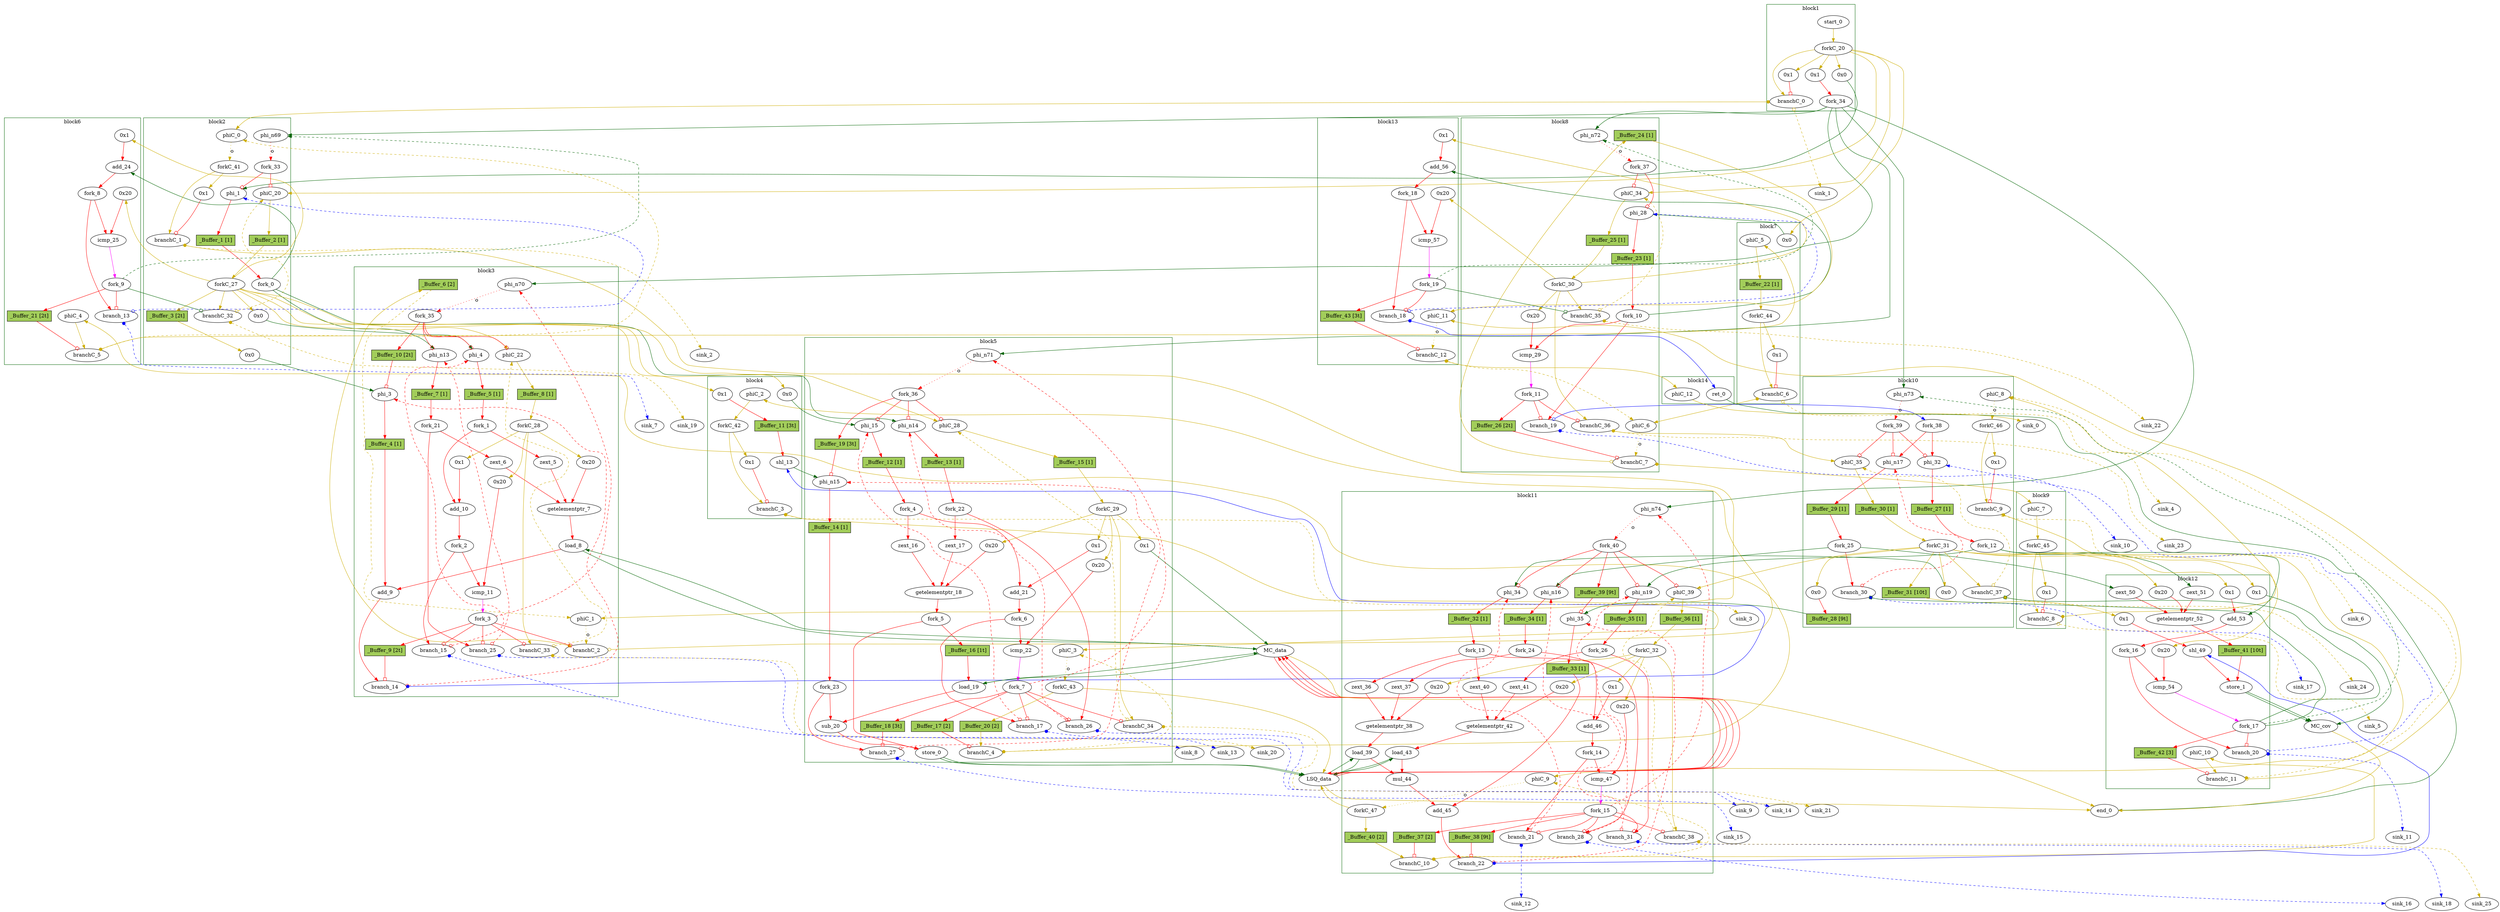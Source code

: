 // Number of blocks: 273
// Number of channels: 454
Digraph G {

  // Blocks
subgraph cluster_1 {
color = "darkgreen"
label = "block1"
  cst_0 [type=Constant, in="in1:32", out="out1:32", bbID = 1, value="0x0", label="0x0",  shape=oval];
  start_0 [type=Entry, in="in1:0", out="out1:0", bbID = 1,  shape=oval];
  branchC_0 [type=Branch, in="in1:0 in2?:1", out="out1+:0 out2-:0", bbID = 1,  shape=oval];
  cst_27 [type=Constant, in="in1:32", out="out1:32", bbID = 1, value="0x1", label="0x1",  shape=oval];
  cst_35 [type=Constant, in="in1:32", out="out1:32", bbID = 1, value="0x1", label="0x1",  shape=oval];
  forkC_20 [type=Fork, in="in1:0", out="out1:0 out2:0 out3:0 out4:0 out5:0 out6:0 out7:0", bbID = 1,  shape=oval];
  fork_34 [type=Fork, in="in1:32", out="out1:32 out2:32 out3:32 out4:32 out5:32 out6:32", bbID = 1,  shape=oval];
}
subgraph cluster_2 {
color = "darkgreen"
label = "block2"
  phi_1 [type=Mux, in="in1?:1 in2:32 in3:32", out="out1:32", delay=0.366, bbID = 2,  shape=oval];
  cst_1 [type=Constant, in="in1:32", out="out1:32", bbID = 2, value="0x0", label="0x0",  shape=oval];
  cst_2 [type=Constant, in="in1:32", out="out1:32", bbID = 2, value="0x0", label="0x0",  shape=oval];
  phiC_0 [type=Merge, in="in1:0 in2:0", out="out1:0", delay=0.166, bbID = 2,  shape=oval];
  branchC_1 [type=Branch, in="in1:0 in2?:1", out="out1+:0 out2-:0", bbID = 2,  shape=oval];
  cst_28 [type=Constant, in="in1:32", out="out1:32", bbID = 2, value="0x1", label="0x1",  shape=oval];
  phiC_20 [type=Mux, in="in1?:1 in2:0 in3:0", out="out1:0", delay=0.166, bbID = 2,  shape=oval];
  phi_n69 [type=Merge, in="in1:32 in2:32*i", out="out1:32", delay=0.366, bbID = 2,  shape=oval];
  branchC_32 [type=Branch, in="in1:0 in2?:1*i", out="out1+:0 out2-:0", bbID = 2,  shape=oval];
  fork_0 [type=Fork, in="in1:32", out="out1:32 out2:32 out3:32", bbID = 2,  shape=oval];
  forkC_27 [type=Fork, in="in1:0", out="out1:0 out2:0 out3:0 out4:0 out5:0 out6:0 out7:0 out8:0 out9:0", bbID = 2,  shape=oval];
  fork_33 [type=Fork, in="in1:32", out="out1:32 out2:32", bbID = 2,  shape=oval];
  forkC_41 [type=Fork, in="in1:0", out="out1:0 out2:0", bbID = 2,  shape=oval];
  _Buffer_1 [type=Buffer, in="in1:32", out="out1:32", bbID = 2, slots=1, transparent=false, label="_Buffer_1 [1]",  shape=box, style=filled, fillcolor=darkolivegreen3, height = 0.4];
  _Buffer_2 [type=Buffer, in="in1:0", out="out1:0", bbID = 2, slots=1, transparent=false, label="_Buffer_2 [1]",  shape=box, style=filled, fillcolor=darkolivegreen3, height = 0.4];
  _Buffer_3 [type=Buffer, in="in1:0", out="out1:0", bbID = 2, slots=2, transparent=true, label="_Buffer_3 [2t]",  shape=box, style=filled, fillcolor=darkolivegreen3, height = 0.4];
}
subgraph cluster_3 {
color = "darkgreen"
label = "block3"
  phi_3 [type=Mux, in="in1?:1 in2:32 in3:32", out="out1:32", delay=0.366, bbID = 3,  shape=oval];
  phi_4 [type=Mux, in="in1?:1 in2:32 in3:32", out="out1:32", delay=0.366, bbID = 3,  shape=oval];
  zext_5 [type=Operator, in="in1:32", out="out1:32", op = "zext_op", bbID = 3,  shape=oval];
  zext_6 [type=Operator, in="in1:32", out="out1:32", op = "zext_op", bbID = 3,  shape=oval];
  getelementptr_7 [type=Operator, in="in1:32 in2:32 in3:32", out="out1:32", op = "getelementptr_op", delay=2.966, constants=1, bbID = 3,  shape=oval];
  load_8 [type=Operator, in="in1:32 in2:32", out="out1:32 out2:32", op = "mc_load_op", latency=2, bbID = 3, portID = 0, offset = 0,  shape=oval];
  add_9 [type=Operator, in="in1:32 in2:32", out="out1:32", op = "add_op", delay=1.693, bbID = 3,  shape=oval];
  cst_3 [type=Constant, in="in1:32", out="out1:32", bbID = 3, value="0x1", label="0x1",  shape=oval];
  add_10 [type=Operator, in="in1:32 in2:32", out="out1:32", op = "add_op", delay=1.693, bbID = 3,  shape=oval];
  cst_4 [type=Constant, in="in1:32", out="out1:32", bbID = 3, value="0x20", label="0x20",  shape=oval];
  icmp_11 [type=Operator, in="in1:32 in2:32", out="out1:1", op = "icmp_ult_op", delay=1.53, bbID = 3,  shape=oval];
  cst_22 [type=Constant, in="in1:32", out="out1:32", bbID = 3, value="0x20", label="0x20",  shape=oval];
  phiC_1 [type=Merge, in="in1:0 in2:0", out="out1:0", delay=0.166, bbID = 3,  shape=oval];
  branchC_2 [type=Branch, in="in1:0 in2?:1", out="out1+:0 out2-:0", bbID = 3,  shape=oval];
  phi_n13 [type=Mux, in="in1?:1 in2:32 in3:32", out="out1:32", delay=0.366, bbID = 3,  shape=oval];
  phiC_22 [type=Mux, in="in1?:1 in2:0 in3:0", out="out1:0", delay=0.166, bbID = 3,  shape=oval];
  branch_14 [type=Branch, in="in1:32 in2?:1*i", out="out1+:32 out2-:32", bbID = 3,  shape=oval];
  phi_n70 [type=Merge, in="in1:32 in2:32*i", out="out1:32", delay=0.366, bbID = 3,  shape=oval];
  branch_15 [type=Branch, in="in1:32 in2?:1*i", out="out1+:32 out2-:32", bbID = 3,  shape=oval];
  branch_25 [type=Branch, in="in1:32 in2?:1*i", out="out1+:32 out2-:32", bbID = 3,  shape=oval];
  branchC_33 [type=Branch, in="in1:0 in2?:1*i", out="out1+:0 out2-:0", bbID = 3,  shape=oval];
  fork_1 [type=Fork, in="in1:32", out="out1:32 out2:32", bbID = 3,  shape=oval];
  fork_2 [type=Fork, in="in1:32", out="out1:32 out2:32", bbID = 3,  shape=oval];
  fork_3 [type=Fork, in="in1:32", out="out1:32 out2:32 out3:32 out4:32 out5:32 out6:32", bbID = 3,  shape=oval];
  fork_21 [type=Fork, in="in1:32", out="out1:32 out2:32", bbID = 3,  shape=oval];
  forkC_28 [type=Fork, in="in1:0", out="out1:0 out2:0 out3:0 out4:0", bbID = 3,  shape=oval];
  fork_35 [type=Fork, in="in1:32", out="out1:32 out2:32 out3:32 out4:32", bbID = 3,  shape=oval];
  _Buffer_4 [type=Buffer, in="in1:32", out="out1:32", bbID = 3, slots=1, transparent=false, label="_Buffer_4 [1]",  shape=box, style=filled, fillcolor=darkolivegreen3, height = 0.4];
  _Buffer_5 [type=Buffer, in="in1:32", out="out1:32", bbID = 3, slots=1, transparent=false, label="_Buffer_5 [1]",  shape=box, style=filled, fillcolor=darkolivegreen3, height = 0.4];
  _Buffer_6 [type=Buffer, in="in1:0", out="out1:0", bbID = 3, slots=2, transparent=false, label="_Buffer_6 [2]",  shape=box, style=filled, fillcolor=darkolivegreen3, height = 0.4];
  _Buffer_7 [type=Buffer, in="in1:32", out="out1:32", bbID = 3, slots=1, transparent=false, label="_Buffer_7 [1]",  shape=box, style=filled, fillcolor=darkolivegreen3, height = 0.4];
  _Buffer_8 [type=Buffer, in="in1:0", out="out1:0", bbID = 3, slots=1, transparent=false, label="_Buffer_8 [1]",  shape=box, style=filled, fillcolor=darkolivegreen3, height = 0.4];
  _Buffer_9 [type=Buffer, in="in1:32", out="out1:32", bbID = 3, slots=2, transparent=true, label="_Buffer_9 [2t]",  shape=box, style=filled, fillcolor=darkolivegreen3, height = 0.4];
  _Buffer_10 [type=Buffer, in="in1:32", out="out1:32", bbID = 3, slots=2, transparent=true, label="_Buffer_10 [2t]",  shape=box, style=filled, fillcolor=darkolivegreen3, height = 0.4];
}
subgraph cluster_4 {
color = "darkgreen"
label = "block4"
  cst_5 [type=Constant, in="in1:32", out="out1:32", bbID = 4, value="0x1", label="0x1",  shape=oval];
  shl_13 [type=Operator, in="in1:32 in2:32", out="out1:32", op = "shl_op", bbID = 4,  shape=oval];
  cst_6 [type=Constant, in="in1:32", out="out1:32", bbID = 4, value="0x0", label="0x0",  shape=oval];
  phiC_2 [type=Merge, in="in1:0", out="out1:0", delay=0.166, bbID = 4,  shape=oval];
  branchC_3 [type=Branch, in="in1:0 in2?:1", out="out1+:0 out2-:0", bbID = 4,  shape=oval];
  cst_29 [type=Constant, in="in1:32", out="out1:32", bbID = 4, value="0x1", label="0x1",  shape=oval];
  forkC_42 [type=Fork, in="in1:0", out="out1:0 out2:0", bbID = 4,  shape=oval];
  _Buffer_11 [type=Buffer, in="in1:32", out="out1:32", bbID = 4, slots=3, transparent=true, label="_Buffer_11 [3t]",  shape=box, style=filled, fillcolor=darkolivegreen3, height = 0.4];
}
subgraph cluster_5 {
color = "darkgreen"
label = "block5"
  phi_15 [type=Mux, in="in1?:1 in2:32 in3:32", out="out1:32", delay=0.366, bbID = 5,  shape=oval];
  zext_16 [type=Operator, in="in1:32", out="out1:32", op = "zext_op", bbID = 5,  shape=oval];
  zext_17 [type=Operator, in="in1:32", out="out1:32", op = "zext_op", bbID = 5,  shape=oval];
  getelementptr_18 [type=Operator, in="in1:32 in2:32 in3:32", out="out1:32", op = "getelementptr_op", delay=2.966, constants=1, bbID = 5,  shape=oval];
  load_19 [type=Operator, in="in1:32 in2:32", out="out1:32 out2:32", op = "mc_load_op", latency=2, bbID = 5, portID = 1, offset = 0,  shape=oval];
  sub_20 [type=Operator, in="in1:32 in2:32", out="out1:32", op = "sub_op", delay=1.693, bbID = 5,  shape=oval];
  store_0 [type=Operator, in="in1:32 in2:32", out="out1:32 out2:32", op = "lsq_store_op", bbID = 5, portID = 0, offset = 0,  shape=oval];
  cst_7 [type=Constant, in="in1:32", out="out1:32", bbID = 5, value="0x1", label="0x1",  shape=oval];
  add_21 [type=Operator, in="in1:32 in2:32", out="out1:32", op = "add_op", delay=1.693, bbID = 5,  shape=oval];
  cst_8 [type=Constant, in="in1:32", out="out1:32", bbID = 5, value="0x20", label="0x20",  shape=oval];
  icmp_22 [type=Operator, in="in1:32 in2:32", out="out1:1", op = "icmp_ult_op", delay=1.53, bbID = 5,  shape=oval];
  cst_23 [type=Constant, in="in1:32", out="out1:32", bbID = 5, value="0x20", label="0x20",  shape=oval];
  phiC_3 [type=Merge, in="in1:0 in2:0", out="out1:0", delay=0.166, bbID = 5,  shape=oval];
  branchC_4 [type=Branch, in="in1:0 in2?:1", out="out1+:0 out2-:0", bbID = 5,  shape=oval];
  cst_34 [type=Constant, in="in1:32", out="out1:32", bbID = 5, value="0x1", label="0x1",  shape=oval];
  phi_n14 [type=Mux, in="in1?:1 in2:32 in3:32", out="out1:32", delay=0.366, bbID = 5,  shape=oval];
  phi_n15 [type=Mux, in="in1?:1 in2:32 in3:32", out="out1:32", delay=0.366, bbID = 5,  shape=oval];
  phiC_28 [type=Mux, in="in1?:1 in2:0 in3:0", out="out1:0", delay=0.166, bbID = 5,  shape=oval];
  branch_17 [type=Branch, in="in1:32 in2?:1*i", out="out1+:32 out2-:32", bbID = 5,  shape=oval];
  phi_n71 [type=Merge, in="in1:32 in2:32*i", out="out1:32", delay=0.366, bbID = 5,  shape=oval];
  branch_26 [type=Branch, in="in1:32 in2?:1*i", out="out1+:32 out2-:32", bbID = 5,  shape=oval];
  branch_27 [type=Branch, in="in1:32 in2?:1*i", out="out1+:32 out2-:32", bbID = 5,  shape=oval];
  branchC_34 [type=Branch, in="in1:0 in2?:1*i", out="out1+:0 out2-:0", bbID = 5,  shape=oval];
  fork_4 [type=Fork, in="in1:32", out="out1:32 out2:32", bbID = 5,  shape=oval];
  fork_5 [type=Fork, in="in1:32", out="out1:32 out2:32", bbID = 5,  shape=oval];
  fork_6 [type=Fork, in="in1:32", out="out1:32 out2:32", bbID = 5,  shape=oval];
  fork_7 [type=Fork, in="in1:32", out="out1:32 out2:32 out3:32 out4:32 out5:32 out6:32", bbID = 5,  shape=oval];
  fork_22 [type=Fork, in="in1:32", out="out1:32 out2:32", bbID = 5,  shape=oval];
  fork_23 [type=Fork, in="in1:32", out="out1:32 out2:32", bbID = 5,  shape=oval];
  forkC_29 [type=Fork, in="in1:0", out="out1:0 out2:0 out3:0 out4:0 out5:0", bbID = 5,  shape=oval];
  fork_36 [type=Fork, in="in1:32", out="out1:32 out2:32 out3:32 out4:32", bbID = 5,  shape=oval];
  forkC_43 [type=Fork, in="in1:0", out="out1:0 out2:0", bbID = 5,  shape=oval];
  _Buffer_12 [type=Buffer, in="in1:32", out="out1:32", bbID = 5, slots=1, transparent=false, label="_Buffer_12 [1]",  shape=box, style=filled, fillcolor=darkolivegreen3, height = 0.4];
  _Buffer_13 [type=Buffer, in="in1:32", out="out1:32", bbID = 5, slots=1, transparent=false, label="_Buffer_13 [1]",  shape=box, style=filled, fillcolor=darkolivegreen3, height = 0.4];
  _Buffer_14 [type=Buffer, in="in1:32", out="out1:32", bbID = 5, slots=1, transparent=false, label="_Buffer_14 [1]",  shape=box, style=filled, fillcolor=darkolivegreen3, height = 0.4];
  _Buffer_15 [type=Buffer, in="in1:0", out="out1:0", bbID = 5, slots=1, transparent=false, label="_Buffer_15 [1]",  shape=box, style=filled, fillcolor=darkolivegreen3, height = 0.4];
  _Buffer_16 [type=Buffer, in="in1:32", out="out1:32", bbID = 5, slots=1, transparent=true, label="_Buffer_16 [1t]",  shape=box, style=filled, fillcolor=darkolivegreen3, height = 0.4];
  _Buffer_17 [type=Buffer, in="in1:32", out="out1:32", bbID = 5, slots=2, transparent=false, label="_Buffer_17 [2]",  shape=box, style=filled, fillcolor=darkolivegreen3, height = 0.4];
  _Buffer_18 [type=Buffer, in="in1:32", out="out1:32", bbID = 5, slots=3, transparent=true, label="_Buffer_18 [3t]",  shape=box, style=filled, fillcolor=darkolivegreen3, height = 0.4];
  _Buffer_19 [type=Buffer, in="in1:32", out="out1:32", bbID = 5, slots=3, transparent=true, label="_Buffer_19 [3t]",  shape=box, style=filled, fillcolor=darkolivegreen3, height = 0.4];
  _Buffer_20 [type=Buffer, in="in1:0", out="out1:0", bbID = 5, slots=2, transparent=false, label="_Buffer_20 [2]",  shape=box, style=filled, fillcolor=darkolivegreen3, height = 0.4];
}
subgraph cluster_6 {
color = "darkgreen"
label = "block6"
  cst_9 [type=Constant, in="in1:32", out="out1:32", bbID = 6, value="0x1", label="0x1",  shape=oval];
  add_24 [type=Operator, in="in1:32 in2:32", out="out1:32", op = "add_op", delay=1.693, bbID = 6,  shape=oval];
  cst_10 [type=Constant, in="in1:32", out="out1:32", bbID = 6, value="0x20", label="0x20",  shape=oval];
  icmp_25 [type=Operator, in="in1:32 in2:32", out="out1:1", op = "icmp_ult_op", delay=1.53, bbID = 6,  shape=oval];
  phiC_4 [type=Merge, in="in1:0", out="out1:0", delay=0.166, bbID = 6,  shape=oval];
  branchC_5 [type=Branch, in="in1:0 in2?:1", out="out1+:0 out2-:0", bbID = 6,  shape=oval];
  branch_13 [type=Branch, in="in1:32 in2?:1*i", out="out1+:32 out2-:32", bbID = 6,  shape=oval];
  fork_8 [type=Fork, in="in1:32", out="out1:32 out2:32", bbID = 6,  shape=oval];
  fork_9 [type=Fork, in="in1:32", out="out1:32 out2:32 out3:32 out4:32", bbID = 6,  shape=oval];
  _Buffer_21 [type=Buffer, in="in1:32", out="out1:32", bbID = 6, slots=2, transparent=true, label="_Buffer_21 [2t]",  shape=box, style=filled, fillcolor=darkolivegreen3, height = 0.4];
}
subgraph cluster_7 {
color = "darkgreen"
label = "block7"
  cst_11 [type=Constant, in="in1:32", out="out1:32", bbID = 7, value="0x0", label="0x0",  shape=oval];
  phiC_5 [type=Merge, in="in1:0", out="out1:0", delay=0.166, bbID = 7,  shape=oval];
  branchC_6 [type=Branch, in="in1:0 in2?:1", out="out1+:0 out2-:0", bbID = 7,  shape=oval];
  cst_30 [type=Constant, in="in1:32", out="out1:32", bbID = 7, value="0x1", label="0x1",  shape=oval];
  forkC_44 [type=Fork, in="in1:0", out="out1:0 out2:0", bbID = 7,  shape=oval];
  _Buffer_22 [type=Buffer, in="in1:0", out="out1:0", bbID = 7, slots=1, transparent=false, label="_Buffer_22 [1]",  shape=box, style=filled, fillcolor=darkolivegreen3, height = 0.4];
}
subgraph cluster_8 {
color = "darkgreen"
label = "block8"
  phi_28 [type=Mux, in="in1?:1 in2:32 in3:32", out="out1:32", delay=0.366, bbID = 8,  shape=oval];
  cst_12 [type=Constant, in="in1:32", out="out1:32", bbID = 8, value="0x20", label="0x20",  shape=oval];
  icmp_29 [type=Operator, in="in1:32 in2:32", out="out1:1", op = "icmp_ult_op", delay=1.53, bbID = 8,  shape=oval];
  phiC_6 [type=Merge, in="in1:0 in2:0", out="out1:0", delay=0.166, bbID = 8,  shape=oval];
  branchC_7 [type=Branch, in="in1:0 in2?:1", out="out1+:0 out2-:0", bbID = 8,  shape=oval];
  phiC_34 [type=Mux, in="in1?:1 in2:0 in3:0", out="out1:0", delay=0.166, bbID = 8,  shape=oval];
  phi_n72 [type=Merge, in="in1:32 in2:32*i", out="out1:32", delay=0.366, bbID = 8,  shape=oval];
  branch_19 [type=Branch, in="in1:32 in2?:1*i", out="out1+:32 out2-:32", bbID = 8,  shape=oval];
  branchC_35 [type=Branch, in="in1:0 in2?:1*i", out="out1+:0 out2-:0", bbID = 8,  shape=oval];
  branchC_36 [type=Branch, in="in1:0 in2?:1*i", out="out1+:0 out2-:0", bbID = 8,  shape=oval];
  fork_10 [type=Fork, in="in1:32", out="out1:32 out2:32 out3:32", bbID = 8,  shape=oval];
  fork_11 [type=Fork, in="in1:32", out="out1:32 out2:32 out3:32", bbID = 8,  shape=oval];
  forkC_30 [type=Fork, in="in1:0", out="out1:0 out2:0 out3:0 out4:0 out5:0", bbID = 8,  shape=oval];
  fork_37 [type=Fork, in="in1:32", out="out1:32 out2:32", bbID = 8,  shape=oval];
  _Buffer_23 [type=Buffer, in="in1:32", out="out1:32", bbID = 8, slots=1, transparent=false, label="_Buffer_23 [1]",  shape=box, style=filled, fillcolor=darkolivegreen3, height = 0.4];
  _Buffer_24 [type=Buffer, in="in1:0", out="out1:0", bbID = 8, slots=1, transparent=false, label="_Buffer_24 [1]",  shape=box, style=filled, fillcolor=darkolivegreen3, height = 0.4];
  _Buffer_25 [type=Buffer, in="in1:0", out="out1:0", bbID = 8, slots=1, transparent=false, label="_Buffer_25 [1]",  shape=box, style=filled, fillcolor=darkolivegreen3, height = 0.4];
  _Buffer_26 [type=Buffer, in="in1:32", out="out1:32", bbID = 8, slots=2, transparent=true, label="_Buffer_26 [2t]",  shape=box, style=filled, fillcolor=darkolivegreen3, height = 0.4];
}
subgraph cluster_9 {
color = "darkgreen"
label = "block9"
  phiC_7 [type=Merge, in="in1:0", out="out1:0", delay=0.166, bbID = 9,  shape=oval];
  branchC_8 [type=Branch, in="in1:0 in2?:1", out="out1+:0 out2-:0", bbID = 9,  shape=oval];
  cst_31 [type=Constant, in="in1:32", out="out1:32", bbID = 9, value="0x1", label="0x1",  shape=oval];
  forkC_45 [type=Fork, in="in1:0", out="out1:0 out2:0", bbID = 9,  shape=oval];
}
subgraph cluster_10 {
color = "darkgreen"
label = "block10"
  phi_32 [type=Mux, in="in1?:1 in2:32 in3:32", out="out1:32", delay=0.366, bbID = 10,  shape=oval];
  cst_13 [type=Constant, in="in1:32", out="out1:32", bbID = 10, value="0x0", label="0x0",  shape=oval];
  cst_14 [type=Constant, in="in1:32", out="out1:32", bbID = 10, value="0x0", label="0x0",  shape=oval];
  phiC_8 [type=Merge, in="in1:0 in2:0", out="out1:0", delay=0.166, bbID = 10,  shape=oval];
  branchC_9 [type=Branch, in="in1:0 in2?:1", out="out1+:0 out2-:0", bbID = 10,  shape=oval];
  cst_32 [type=Constant, in="in1:32", out="out1:32", bbID = 10, value="0x1", label="0x1",  shape=oval];
  phi_n17 [type=Mux, in="in1?:1 in2:32 in3:32", out="out1:32", delay=0.366, bbID = 10,  shape=oval];
  phiC_35 [type=Mux, in="in1?:1 in2:0 in3:0", out="out1:0", delay=0.166, bbID = 10,  shape=oval];
  phi_n73 [type=Merge, in="in1:32 in2:32*i", out="out1:32", delay=0.366, bbID = 10,  shape=oval];
  branch_30 [type=Branch, in="in1:32 in2?:1*i", out="out1+:32 out2-:32", bbID = 10,  shape=oval];
  branchC_37 [type=Branch, in="in1:0 in2?:1*i", out="out1+:0 out2-:0", bbID = 10,  shape=oval];
  fork_38 [type=Fork, in="in1:32", out="out1:32 out2:32", bbID = 10,  shape=oval];
  fork_12 [type=Fork, in="in1:32", out="out1:32 out2:32 out3:32", bbID = 10,  shape=oval];
  fork_25 [type=Fork, in="in1:32", out="out1:32 out2:32 out3:32", bbID = 10,  shape=oval];
  forkC_31 [type=Fork, in="in1:0", out="out1:0 out2:0 out3:0 out4:0 out5:0 out6:0 out7:0 out8:0 out9:0", bbID = 10,  shape=oval];
  fork_39 [type=Fork, in="in1:32", out="out1:32 out2:32 out3:32", bbID = 10,  shape=oval];
  forkC_46 [type=Fork, in="in1:0", out="out1:0 out2:0", bbID = 10,  shape=oval];
  _Buffer_27 [type=Buffer, in="in1:32", out="out1:32", bbID = 10, slots=1, transparent=false, label="_Buffer_27 [1]",  shape=box, style=filled, fillcolor=darkolivegreen3, height = 0.4];
  _Buffer_28 [type=Buffer, in="in1:32", out="out1:32", bbID = 10, slots=9, transparent=true, label="_Buffer_28 [9t]",  shape=box, style=filled, fillcolor=darkolivegreen3, height = 0.4];
  _Buffer_29 [type=Buffer, in="in1:32", out="out1:32", bbID = 10, slots=1, transparent=false, label="_Buffer_29 [1]",  shape=box, style=filled, fillcolor=darkolivegreen3, height = 0.4];
  _Buffer_30 [type=Buffer, in="in1:0", out="out1:0", bbID = 10, slots=1, transparent=false, label="_Buffer_30 [1]",  shape=box, style=filled, fillcolor=darkolivegreen3, height = 0.4];
  _Buffer_31 [type=Buffer, in="in1:0", out="out1:0", bbID = 10, slots=10, transparent=true, label="_Buffer_31 [10t]",  shape=box, style=filled, fillcolor=darkolivegreen3, height = 0.4];
}
subgraph cluster_11 {
color = "darkgreen"
label = "block11"
  phi_34 [type=Mux, in="in1?:1 in2:32 in3:32", out="out1:32", delay=0.366, bbID = 11,  shape=oval];
  phi_35 [type=Mux, in="in1?:1 in2:32 in3:32", out="out1:32", delay=0.366, bbID = 11, retimingDiff=9,  shape=oval];
  zext_36 [type=Operator, in="in1:32", out="out1:32", op = "zext_op", bbID = 11, retimingDiff=1,  shape=oval];
  zext_37 [type=Operator, in="in1:32", out="out1:32", op = "zext_op", bbID = 11, retimingDiff=1,  shape=oval];
  getelementptr_38 [type=Operator, in="in1:32 in2:32 in3:32", out="out1:32", op = "getelementptr_op", delay=2.966, constants=1, bbID = 11, retimingDiff=1,  shape=oval];
  load_39 [type=Operator, in="in1:32 in2:32", out="out1:32 out2:32", op = "lsq_load_op", latency=5, bbID = 11, portID = 0, offset = 0, retimingDiff=5,  shape=oval];
  zext_40 [type=Operator, in="in1:32", out="out1:32", op = "zext_op", bbID = 11, retimingDiff=1,  shape=oval];
  zext_41 [type=Operator, in="in1:32", out="out1:32", op = "zext_op", bbID = 11, retimingDiff=1,  shape=oval];
  getelementptr_42 [type=Operator, in="in1:32 in2:32 in3:32", out="out1:32", op = "getelementptr_op", delay=2.966, constants=1, bbID = 11, retimingDiff=1,  shape=oval];
  load_43 [type=Operator, in="in1:32 in2:32", out="out1:32 out2:32", op = "lsq_load_op", latency=5, bbID = 11, portID = 1, offset = 0, retimingDiff=5,  shape=oval];
  mul_44 [type=Operator, in="in1:32 in2:32", out="out1:32", op = "mul_op", latency=4, bbID = 11, retimingDiff=4,  shape=oval];
  add_45 [type=Operator, in="in1:32 in2:32", out="out1:32", op = "add_op", delay=1.693, bbID = 11, retimingDiff=10,  shape=oval];
  cst_15 [type=Constant, in="in1:32", out="out1:32", bbID = 11, value="0x1", label="0x1", retimingDiff=1,  shape=oval];
  add_46 [type=Operator, in="in1:32 in2:32", out="out1:32", op = "add_op", delay=1.693, bbID = 11, retimingDiff=1,  shape=oval];
  cst_16 [type=Constant, in="in1:32", out="out1:32", bbID = 11, value="0x20", label="0x20", retimingDiff=1,  shape=oval];
  icmp_47 [type=Operator, in="in1:32 in2:32", out="out1:1", op = "icmp_ult_op", delay=1.53, bbID = 11, retimingDiff=1,  shape=oval];
  cst_24 [type=Constant, in="in1:32", out="out1:32", bbID = 11, value="0x20", label="0x20", retimingDiff=1,  shape=oval];
  cst_25 [type=Constant, in="in1:32", out="out1:32", bbID = 11, value="0x20", label="0x20", retimingDiff=1,  shape=oval];
  phiC_9 [type=Merge, in="in1:0 in2:0", out="out1:0", delay=0.166, bbID = 11, retimingDiff=1,  shape=oval];
  branchC_10 [type=Branch, in="in1:0 in2?:1", out="out1+:0 out2-:0", bbID = 11, retimingDiff=2,  shape=oval];
  phi_n16 [type=Mux, in="in1?:1 in2:32 in3:32", out="out1:32", delay=0.366, bbID = 11,  shape=oval];
  phi_n19 [type=Mux, in="in1?:1 in2:32 in3:32", out="out1:32", delay=0.366, bbID = 11,  shape=oval];
  phiC_39 [type=Mux, in="in1?:1 in2:0 in3:0", out="out1:0", delay=0.166, bbID = 11,  shape=oval];
  branch_21 [type=Branch, in="in1:32 in2?:1*i", out="out1+:32 out2-:32", bbID = 11, retimingDiff=1,  shape=oval];
  phi_n74 [type=Merge, in="in1:32 in2:32*i", out="out1:32", delay=0.366, bbID = 11,  shape=oval];
  branch_22 [type=Branch, in="in1:32 in2?:1*i", out="out1+:32 out2-:32", bbID = 11, retimingDiff=10,  shape=oval];
  branch_28 [type=Branch, in="in1:32 in2?:1*i", out="out1+:32 out2-:32", bbID = 11, retimingDiff=1,  shape=oval];
  branch_31 [type=Branch, in="in1:32 in2?:1*i", out="out1+:32 out2-:32", bbID = 11, retimingDiff=1,  shape=oval];
  branchC_38 [type=Branch, in="in1:0 in2?:1*i", out="out1+:0 out2-:0", bbID = 11, retimingDiff=1,  shape=oval];
  fork_13 [type=Fork, in="in1:32", out="out1:32 out2:32 out3:32", bbID = 11, retimingDiff=1,  shape=oval];
  fork_14 [type=Fork, in="in1:32", out="out1:32 out2:32", bbID = 11, retimingDiff=1,  shape=oval];
  fork_15 [type=Fork, in="in1:32", out="out1:32 out2:32 out3:32 out4:32 out5:32 out6:32 out7:32", bbID = 11, retimingDiff=1,  shape=oval];
  fork_24 [type=Fork, in="in1:32", out="out1:32 out2:32", bbID = 11, retimingDiff=1,  shape=oval];
  fork_26 [type=Fork, in="in1:32", out="out1:32 out2:32", bbID = 11, retimingDiff=1,  shape=oval];
  forkC_32 [type=Fork, in="in1:0", out="out1:0 out2:0 out3:0 out4:0 out5:0", bbID = 11, retimingDiff=1,  shape=oval];
  fork_40 [type=Fork, in="in1:32", out="out1:32 out2:32 out3:32 out4:32 out5:32", bbID = 11,  shape=oval];
  forkC_47 [type=Fork, in="in1:0", out="out1:0 out2:0", bbID = 11, retimingDiff=1,  shape=oval];
  _Buffer_32 [type=Buffer, in="in1:32", out="out1:32", bbID = 11, slots=1, transparent=false, label="_Buffer_32 [1]",  shape=box, style=filled, fillcolor=darkolivegreen3, height = 0.4];
  _Buffer_33 [type=Buffer, in="in1:32", out="out1:32", bbID = 11, slots=1, transparent=false, label="_Buffer_33 [1]",  shape=box, style=filled, fillcolor=darkolivegreen3, height = 0.4];
  _Buffer_34 [type=Buffer, in="in1:32", out="out1:32", bbID = 11, slots=1, transparent=false, label="_Buffer_34 [1]",  shape=box, style=filled, fillcolor=darkolivegreen3, height = 0.4];
  _Buffer_35 [type=Buffer, in="in1:32", out="out1:32", bbID = 11, slots=1, transparent=false, label="_Buffer_35 [1]",  shape=box, style=filled, fillcolor=darkolivegreen3, height = 0.4];
  _Buffer_36 [type=Buffer, in="in1:0", out="out1:0", bbID = 11, slots=1, transparent=false, label="_Buffer_36 [1]",  shape=box, style=filled, fillcolor=darkolivegreen3, height = 0.4];
  _Buffer_37 [type=Buffer, in="in1:32", out="out1:32", bbID = 11, slots=2, transparent=false, label="_Buffer_37 [2]",  shape=box, style=filled, fillcolor=darkolivegreen3, height = 0.4];
  _Buffer_38 [type=Buffer, in="in1:32", out="out1:32", bbID = 11, slots=9, transparent=true, label="_Buffer_38 [9t]",  shape=box, style=filled, fillcolor=darkolivegreen3, height = 0.4];
  _Buffer_39 [type=Buffer, in="in1:32", out="out1:32", bbID = 11, slots=9, transparent=true, label="_Buffer_39 [9t]",  shape=box, style=filled, fillcolor=darkolivegreen3, height = 0.4];
  _Buffer_40 [type=Buffer, in="in1:0", out="out1:0", bbID = 11, slots=2, transparent=false, label="_Buffer_40 [2]",  shape=box, style=filled, fillcolor=darkolivegreen3, height = 0.4];
}
subgraph cluster_12 {
color = "darkgreen"
label = "block12"
  cst_17 [type=Constant, in="in1:32", out="out1:32", bbID = 12, value="0x1", label="0x1",  shape=oval];
  shl_49 [type=Operator, in="in1:32 in2:32", out="out1:32", op = "shl_op", bbID = 12,  shape=oval];
  zext_50 [type=Operator, in="in1:32", out="out1:32", op = "zext_op", bbID = 12,  shape=oval];
  zext_51 [type=Operator, in="in1:32", out="out1:32", op = "zext_op", bbID = 12,  shape=oval];
  getelementptr_52 [type=Operator, in="in1:32 in2:32 in3:32", out="out1:32", op = "getelementptr_op", delay=2.966, constants=1, bbID = 12,  shape=oval];
  store_1 [type=Operator, in="in1:32 in2:32", out="out1:32 out2:32", op = "mc_store_op", bbID = 12, portID = 0, offset = 0,  shape=oval];
  cst_18 [type=Constant, in="in1:32", out="out1:32", bbID = 12, value="0x1", label="0x1",  shape=oval];
  add_53 [type=Operator, in="in1:32 in2:32", out="out1:32", op = "add_op", delay=1.693, bbID = 12,  shape=oval];
  cst_19 [type=Constant, in="in1:32", out="out1:32", bbID = 12, value="0x20", label="0x20",  shape=oval];
  icmp_54 [type=Operator, in="in1:32 in2:32", out="out1:1", op = "icmp_ult_op", delay=1.53, bbID = 12,  shape=oval];
  cst_26 [type=Constant, in="in1:32", out="out1:32", bbID = 12, value="0x20", label="0x20",  shape=oval];
  phiC_10 [type=Merge, in="in1:0", out="out1:0", delay=0.166, bbID = 12,  shape=oval];
  branchC_11 [type=Branch, in="in1:0 in2?:1", out="out1+:0 out2-:0", bbID = 12,  shape=oval];
  cst_33 [type=Constant, in="in1:32", out="out1:32", bbID = 12, value="0x1", label="0x1",  shape=oval];
  branch_20 [type=Branch, in="in1:32 in2?:1*i", out="out1+:32 out2-:32", bbID = 12,  shape=oval];
  fork_16 [type=Fork, in="in1:32", out="out1:32 out2:32", bbID = 12,  shape=oval];
  fork_17 [type=Fork, in="in1:32", out="out1:32 out2:32 out3:32 out4:32 out5:32", bbID = 12,  shape=oval];
  _Buffer_41 [type=Buffer, in="in1:32", out="out1:32", bbID = 12, slots=10, transparent=true, label="_Buffer_41 [10t]",  shape=box, style=filled, fillcolor=darkolivegreen3, height = 0.4];
  _Buffer_42 [type=Buffer, in="in1:32", out="out1:32", bbID = 12, slots=3, transparent=false, label="_Buffer_42 [3]",  shape=box, style=filled, fillcolor=darkolivegreen3, height = 0.4];
}
subgraph cluster_13 {
color = "darkgreen"
label = "block13"
  cst_20 [type=Constant, in="in1:32", out="out1:32", bbID = 13, value="0x1", label="0x1",  shape=oval];
  add_56 [type=Operator, in="in1:32 in2:32", out="out1:32", op = "add_op", delay=1.693, bbID = 13,  shape=oval];
  cst_21 [type=Constant, in="in1:32", out="out1:32", bbID = 13, value="0x20", label="0x20",  shape=oval];
  icmp_57 [type=Operator, in="in1:32 in2:32", out="out1:1", op = "icmp_ult_op", delay=1.53, bbID = 13,  shape=oval];
  phiC_11 [type=Merge, in="in1:0 in2:0", out="out1:0", delay=0.166, bbID = 13,  shape=oval];
  branchC_12 [type=Branch, in="in1:0 in2?:1", out="out1+:0 out2-:0", bbID = 13,  shape=oval];
  branch_18 [type=Branch, in="in1:32 in2?:1*i", out="out1+:32 out2-:32", bbID = 13,  shape=oval];
  fork_18 [type=Fork, in="in1:32", out="out1:32 out2:32", bbID = 13,  shape=oval];
  fork_19 [type=Fork, in="in1:32", out="out1:32 out2:32 out3:32 out4:32", bbID = 13,  shape=oval];
  _Buffer_43 [type=Buffer, in="in1:32", out="out1:32", bbID = 13, slots=3, transparent=true, label="_Buffer_43 [3t]",  shape=box, style=filled, fillcolor=darkolivegreen3, height = 0.4];
}
subgraph cluster_14 {
color = "darkgreen"
label = "block14"
  ret_0 [type=Operator, in="in1:32", out="out1:32", op = "ret_op", bbID = 14,  shape=oval];
  phiC_12 [type=Merge, in="in1:0", out="out1:0", delay=0.166, bbID = 14,  shape=oval];
}
  sink_0 [type=Sink, in="in1:0", bbID = 0,  shape=oval];
  sink_1 [type=Sink, in="in1:0", bbID = 0,  shape=oval];
  sink_2 [type=Sink, in="in1:0", bbID = 0,  shape=oval];
  sink_3 [type=Sink, in="in1:0", bbID = 0,  shape=oval];
  sink_4 [type=Sink, in="in1:0", bbID = 0,  shape=oval];
  sink_5 [type=Sink, in="in1:0", bbID = 0,  shape=oval];
  sink_6 [type=Sink, in="in1:0", bbID = 0,  shape=oval];
  LSQ_data [type=LSQ, in="in1:0*c0 in2:0*c1 in3:32*s0a in4:32*s0d in5:32*l0a in6:32*l1a in7:32*x0d", out="out1:32*l0d out2:32*l1d out3:0*e out4:32*x0a out5:32*y0a out6:32*y0d", bbID = 0, memory = "data", bbcount = 2, ldcount = 2, stcount = 1, fifoDepth = 16, numLoads = "{0; 2}", numStores = "{1; 0}", loadOffsets = "{{0;0;0;0;0;0;0;0;0;0;0;0;0;0;0;0};{0;0;0;0;0;0;0;0;0;0;0;0;0;0;0;0}}", storeOffsets = "{{0;0;0;0;0;0;0;0;0;0;0;0;0;0;0;0};{0;0;0;0;0;0;0;0;0;0;0;0;0;0;0;0}}", loadPorts = "{{0;0;0;0;0;0;0;0;0;0;0;0;0;0;0;0};{0;1;0;0;0;0;0;0;0;0;0;0;0;0;0;0}}", storePorts = "{{0;0;0;0;0;0;0;0;0;0;0;0;0;0;0;0};{0;0;0;0;0;0;0;0;0;0;0;0;0;0;0;0}}", ];
  MC_data [type=MC, in="in1:32*c0 in2:32*l0a in3:32*l1a in4:32*l2a in5:32*s0a in6:32*s0d", out="out1:32*l0d out2:32*l1d out3:32*l2d out4:0*e", bbID = 0, memory = "data", bbcount = 1, ldcount = 3, stcount = 1, ];
  MC_cov [type=MC, in="in1:32*c0 in2:32*s0a in3:32*s0d", out="out1:0*e", bbID = 0, memory = "cov", bbcount = 1, ldcount = 0, stcount = 1, ];
  sink_7 [type=Sink, in="in1:32", bbID = 0,  shape=oval];
  sink_8 [type=Sink, in="in1:32", bbID = 0,  shape=oval];
  sink_9 [type=Sink, in="in1:32", bbID = 0,  shape=oval];
  sink_10 [type=Sink, in="in1:32", bbID = 0,  shape=oval];
  sink_11 [type=Sink, in="in1:32", bbID = 0,  shape=oval];
  sink_12 [type=Sink, in="in1:32", bbID = 0,  shape=oval];
  sink_13 [type=Sink, in="in1:32", bbID = 0,  shape=oval];
  sink_14 [type=Sink, in="in1:32", bbID = 0,  shape=oval];
  sink_15 [type=Sink, in="in1:32", bbID = 0,  shape=oval];
  sink_16 [type=Sink, in="in1:32", bbID = 0,  shape=oval];
  sink_17 [type=Sink, in="in1:32", bbID = 0,  shape=oval];
  sink_18 [type=Sink, in="in1:32", bbID = 0,  shape=oval];
  sink_19 [type=Sink, in="in1:0", bbID = 0,  shape=oval];
  sink_20 [type=Sink, in="in1:0", bbID = 0,  shape=oval];
  sink_21 [type=Sink, in="in1:0", bbID = 0,  shape=oval];
  sink_22 [type=Sink, in="in1:0", bbID = 0,  shape=oval];
  sink_23 [type=Sink, in="in1:0", bbID = 0,  shape=oval];
  sink_24 [type=Sink, in="in1:0", bbID = 0,  shape=oval];
  sink_25 [type=Sink, in="in1:0", bbID = 0,  shape=oval];
  end_0 [type=Exit, in="in1:0*e in2:0*e in3:0*e in4:32", out="out1:32", bbID = 0,  shape=oval];

  // Channels
  cst_0 -> phi_1 [from=out1, to=in3, arrowhead=normal, color=darkgreen];
  start_0 -> forkC_20 [from=out1, to=in1, arrowhead=normal, color=gold3];
  branchC_0 -> phiC_0 [from=out1, to=in1, dir=both, arrowtail=dot, arrowhead=normal, color=gold3];
  branchC_0 -> sink_1 [from=out2, to=in1, dir=both, arrowtail=odot, arrowhead=normal, color=gold3, style=dashed, minlen = 3];
  cst_27 -> branchC_0 [from=out1, to=in2, arrowhead=obox, color=red];
  cst_35 -> fork_34 [from=out1, to=in1, arrowhead=normal, color=red];
  forkC_20 -> cst_0 [from=out1, to=in1, arrowhead=normal, color=gold3];
  forkC_20 -> branchC_0 [from=out6, to=in1, arrowhead=normal, color=gold3];
  forkC_20 -> cst_27 [from=out7, to=in1, arrowhead=normal, color=gold3];
  forkC_20 -> cst_35 [from=out5, to=in1, arrowhead=normal, color=gold3];
  forkC_20 -> phiC_20 [from=out2, to=in3, arrowhead=normal, color=gold3];
  forkC_20 -> cst_11 [from=out3, to=in1, arrowhead=normal, color=gold3];
  forkC_20 -> phiC_34 [from=out4, to=in3, arrowhead=normal, color=gold3];
  fork_34 -> phi_n69 [from=out1, to=in1, arrowhead=normal, color=darkgreen];
  fork_34 -> phi_n70 [from=out2, to=in1, arrowhead=normal, color=darkgreen];
  fork_34 -> phi_n71 [from=out3, to=in1, arrowhead=normal, color=darkgreen];
  fork_34 -> phi_n72 [from=out4, to=in1, arrowhead=normal, color=darkgreen];
  fork_34 -> phi_n73 [from=out5, to=in1, arrowhead=normal, color=darkgreen];
  fork_34 -> phi_n74 [from=out6, to=in1, arrowhead=normal, color=darkgreen];
  phi_1 -> _Buffer_1 [from=out1, to=in1, arrowhead=normal, color=red];
  cst_1 -> phi_3 [from=out1, to=in3, arrowhead=normal, color=darkgreen];
  cst_2 -> phi_4 [from=out1, to=in3, arrowhead=normal, color=darkgreen];
  phiC_0 -> forkC_41 [from=out1, to=in1, arrowhead=normal, color=gold3, slots=1, style=dotted, label="o", transparent=true];
  branchC_1 -> phiC_1 [from=out1, to=in1, dir=both, arrowtail=dot, arrowhead=normal, color=gold3];
  branchC_1 -> sink_2 [from=out2, to=in1, dir=both, arrowtail=odot, arrowhead=normal, color=gold3, style=dashed, minlen = 3];
  cst_28 -> branchC_1 [from=out1, to=in2, arrowhead=obox, color=red];
  phiC_20 -> _Buffer_2 [from=out1, to=in1, arrowhead=normal, color=gold3];
  phi_n69 -> fork_33 [from=out1, to=in1, arrowhead=normal, color=red, slots=1, style=dotted, label="o", transparent=true];
  branchC_32 -> phiC_20 [from=out2, to=in2, dir=both, arrowtail=odot, arrowhead=normal, color=gold3, constraint=false, style=dashed, minlen = 3];
  branchC_32 -> sink_19 [from=out1, to=in1, dir=both, arrowtail=dot, arrowhead=normal, color=gold3, style=dashed, minlen = 3];
  fork_0 -> phi_n13 [from=out1, to=in3, arrowhead=normal, color=darkgreen];
  fork_0 -> phi_n14 [from=out2, to=in3, arrowhead=normal, color=darkgreen];
  fork_0 -> add_24 [from=out3, to=in1, arrowhead=normal, color=darkgreen];
  forkC_27 -> _Buffer_3 [from=out1, to=in1, arrowhead=normal, color=gold3];
  forkC_27 -> cst_2 [from=out3, to=in1, arrowhead=normal, color=gold3];
  forkC_27 -> branchC_32 [from=out2, to=in1, arrowhead=normal, color=gold3];
  forkC_27 -> phiC_22 [from=out4, to=in3, arrowhead=normal, color=gold3];
  forkC_27 -> cst_5 [from=out5, to=in1, arrowhead=normal, color=gold3];
  forkC_27 -> cst_6 [from=out6, to=in1, arrowhead=normal, color=gold3];
  forkC_27 -> phiC_28 [from=out7, to=in3, arrowhead=normal, color=gold3];
  forkC_27 -> cst_9 [from=out8, to=in1, arrowhead=normal, color=gold3];
  forkC_27 -> cst_10 [from=out9, to=in1, arrowhead=normal, color=gold3];
  fork_33 -> phi_1 [from=out1, to=in1, arrowhead=obox, color=red];
  fork_33 -> phiC_20 [from=out2, to=in1, arrowhead=obox, color=red];
  forkC_41 -> branchC_1 [from=out1, to=in1, arrowhead=normal, color=gold3];
  forkC_41 -> cst_28 [from=out2, to=in1, arrowhead=normal, color=gold3];
  phi_3 -> _Buffer_4 [from=out1, to=in1, arrowhead=normal, color=red];
  phi_4 -> _Buffer_5 [from=out1, to=in1, arrowhead=normal, color=red];
  zext_5 -> getelementptr_7 [from=out1, to=in1, arrowhead=normal, color=red];
  zext_6 -> getelementptr_7 [from=out1, to=in2, arrowhead=normal, color=red];
  getelementptr_7 -> load_8 [from=out1, to=in2, arrowhead=normal, color=red];
  load_8 -> add_9 [from=out1, to=in2, arrowhead=normal, color=red];
  load_8 -> MC_data [from=out2, to=in2, arrowhead=normal, color=darkgreen];
  add_9 -> branch_14 [from=out1, to=in1, arrowhead=normal, color=red];
  cst_3 -> add_10 [from=out1, to=in2, arrowhead=normal, color=red];
  add_10 -> fork_2 [from=out1, to=in1, arrowhead=normal, color=red];
  cst_4 -> icmp_11 [from=out1, to=in2, arrowhead=normal, color=red];
  icmp_11 -> fork_3 [from=out1, to=in1, arrowhead=normal, color=magenta];
  cst_22 -> getelementptr_7 [from=out1, to=in3, arrowhead=normal, color=red];
  phiC_1 -> branchC_2 [from=out1, to=in1, arrowhead=normal, color=gold3, slots=1, style=dotted, label="o", transparent=true];
  branchC_2 -> _Buffer_6 [from=out1, to=in1, dir=both, arrowtail=dot, arrowhead=normal, color=gold3, constraint=false];
  branchC_2 -> phiC_2 [from=out2, to=in1, dir=both, arrowtail=odot, arrowhead=normal, color=gold3];
  phi_n13 -> _Buffer_7 [from=out1, to=in1, arrowhead=normal, color=red];
  phiC_22 -> _Buffer_8 [from=out1, to=in1, arrowhead=normal, color=gold3];
  branch_14 -> phi_3 [from=out2, to=in2, dir=both, arrowtail=odot, arrowhead=normal, color=red, constraint=false, style=dashed, minlen = 3];
  branch_14 -> shl_13 [from=out1, to=in1, dir=both, arrowtail=dot, arrowhead=normal, color=blue];
  phi_n70 -> fork_35 [from=out1, to=in1, arrowhead=normal, color=red, slots=1, style=dotted, label="o", transparent=true];
  branch_15 -> phi_4 [from=out2, to=in2, dir=both, arrowtail=odot, arrowhead=normal, color=red, constraint=false, style=dashed, minlen = 3];
  branch_15 -> sink_8 [from=out1, to=in1, dir=both, arrowtail=dot, arrowhead=normal, color=blue, style=dashed, minlen = 3];
  branch_25 -> phi_n13 [from=out2, to=in2, dir=both, arrowtail=odot, arrowhead=normal, color=red, constraint=false, style=dashed, minlen = 3];
  branch_25 -> sink_13 [from=out1, to=in1, dir=both, arrowtail=dot, arrowhead=normal, color=blue, style=dashed, minlen = 3];
  branchC_33 -> phiC_22 [from=out2, to=in2, dir=both, arrowtail=odot, arrowhead=normal, color=gold3, constraint=false, style=dashed, minlen = 3];
  branchC_33 -> sink_20 [from=out1, to=in1, dir=both, arrowtail=dot, arrowhead=normal, color=gold3, style=dashed, minlen = 3];
  fork_1 -> zext_5 [from=out1, to=in1, arrowhead=normal, color=red];
  fork_1 -> add_10 [from=out2, to=in1, arrowhead=normal, color=red];
  fork_2 -> icmp_11 [from=out1, to=in1, arrowhead=normal, color=red];
  fork_2 -> branch_15 [from=out2, to=in1, arrowhead=normal, color=red];
  fork_3 -> branchC_2 [from=out6, to=in2, arrowhead=obox, color=red];
  fork_3 -> _Buffer_9 [from=out1, to=in1, arrowhead=normal, color=red];
  fork_3 -> phi_n70 [from=out2, to=in2, arrowhead=normal, color=red, constraint=false, style=dashed, minlen = 3];
  fork_3 -> branch_15 [from=out3, to=in2, arrowhead=obox, color=red];
  fork_3 -> branch_25 [from=out4, to=in2, arrowhead=obox, color=red];
  fork_3 -> branchC_33 [from=out5, to=in2, arrowhead=obox, color=red];
  fork_21 -> zext_6 [from=out1, to=in1, arrowhead=normal, color=red];
  fork_21 -> branch_25 [from=out2, to=in1, arrowhead=normal, color=red];
  forkC_28 -> cst_3 [from=out1, to=in1, arrowhead=normal, color=gold3];
  forkC_28 -> cst_4 [from=out3, to=in1, arrowhead=normal, color=gold3];
  forkC_28 -> cst_22 [from=out4, to=in1, arrowhead=normal, color=gold3];
  forkC_28 -> branchC_33 [from=out2, to=in1, arrowhead=normal, color=gold3];
  fork_35 -> _Buffer_10 [from=out1, to=in1, arrowhead=normal, color=red];
  fork_35 -> phi_4 [from=out2, to=in1, arrowhead=obox, color=red];
  fork_35 -> phi_n13 [from=out3, to=in1, arrowhead=obox, color=red];
  fork_35 -> phiC_22 [from=out4, to=in1, arrowhead=obox, color=red];
  cst_5 -> _Buffer_11 [from=out1, to=in1, arrowhead=normal, color=red];
  shl_13 -> phi_n15 [from=out1, to=in3, arrowhead=normal, color=darkgreen];
  cst_6 -> phi_15 [from=out1, to=in3, arrowhead=normal, color=darkgreen];
  phiC_2 -> forkC_42 [from=out1, to=in1, arrowhead=normal, color=gold3];
  branchC_3 -> phiC_3 [from=out1, to=in1, dir=both, arrowtail=dot, arrowhead=normal, color=gold3];
  branchC_3 -> sink_3 [from=out2, to=in1, dir=both, arrowtail=odot, arrowhead=normal, color=gold3, style=dashed, minlen = 3];
  cst_29 -> branchC_3 [from=out1, to=in2, arrowhead=obox, color=red];
  forkC_42 -> branchC_3 [from=out1, to=in1, arrowhead=normal, color=gold3];
  forkC_42 -> cst_29 [from=out2, to=in1, arrowhead=normal, color=gold3];
  phi_15 -> _Buffer_12 [from=out1, to=in1, arrowhead=normal, color=red];
  zext_16 -> getelementptr_18 [from=out1, to=in1, arrowhead=normal, color=red];
  zext_17 -> getelementptr_18 [from=out1, to=in2, arrowhead=normal, color=red];
  getelementptr_18 -> fork_5 [from=out1, to=in1, arrowhead=normal, color=red];
  load_19 -> sub_20 [from=out1, to=in1, arrowhead=normal, color=red];
  load_19 -> MC_data [from=out2, to=in3, arrowhead=normal, color=darkgreen];
  sub_20 -> store_0 [from=out1, to=in1, arrowhead=normal, color=red];
  store_0 -> LSQ_data [from=out2, to=in3, arrowhead=normal, color=darkgreen];
  store_0 -> LSQ_data [from=out1, to=in4, arrowhead=normal, color=darkgreen];
  cst_7 -> add_21 [from=out1, to=in2, arrowhead=normal, color=red];
  add_21 -> fork_6 [from=out1, to=in1, arrowhead=normal, color=red];
  cst_8 -> icmp_22 [from=out1, to=in2, arrowhead=normal, color=red];
  icmp_22 -> fork_7 [from=out1, to=in1, arrowhead=normal, color=magenta];
  cst_23 -> getelementptr_18 [from=out1, to=in3, arrowhead=normal, color=red];
  phiC_3 -> forkC_43 [from=out1, to=in1, arrowhead=normal, color=gold3, slots=1, style=dotted, label="o", transparent=true];
  branchC_4 -> phiC_3 [from=out1, to=in2, dir=both, arrowtail=dot, arrowhead=normal, color=gold3, constraint=false, style=dashed, minlen = 3];
  branchC_4 -> phiC_4 [from=out2, to=in1, dir=both, arrowtail=odot, arrowhead=normal, color=gold3];
  cst_34 -> MC_data [from=out1, to=in1, arrowhead=normal, color=darkgreen];
  phi_n14 -> _Buffer_13 [from=out1, to=in1, arrowhead=normal, color=red];
  phi_n15 -> _Buffer_14 [from=out1, to=in1, arrowhead=normal, color=red];
  phiC_28 -> _Buffer_15 [from=out1, to=in1, arrowhead=normal, color=gold3];
  branch_17 -> phi_15 [from=out2, to=in2, dir=both, arrowtail=odot, arrowhead=normal, color=red, constraint=false, style=dashed, minlen = 3];
  branch_17 -> sink_9 [from=out1, to=in1, dir=both, arrowtail=dot, arrowhead=normal, color=blue, style=dashed, minlen = 3];
  phi_n71 -> fork_36 [from=out1, to=in1, arrowhead=normal, color=red, slots=1, style=dotted, label="o", transparent=true];
  branch_26 -> phi_n14 [from=out2, to=in2, dir=both, arrowtail=odot, arrowhead=normal, color=red, constraint=false, style=dashed, minlen = 3];
  branch_26 -> sink_14 [from=out1, to=in1, dir=both, arrowtail=dot, arrowhead=normal, color=blue, style=dashed, minlen = 3];
  branch_27 -> phi_n15 [from=out2, to=in2, dir=both, arrowtail=odot, arrowhead=normal, color=red, constraint=false, style=dashed, minlen = 3];
  branch_27 -> sink_15 [from=out1, to=in1, dir=both, arrowtail=dot, arrowhead=normal, color=blue, style=dashed, minlen = 3];
  branchC_34 -> phiC_28 [from=out2, to=in2, dir=both, arrowtail=odot, arrowhead=normal, color=gold3, constraint=false, style=dashed, minlen = 3];
  branchC_34 -> sink_21 [from=out1, to=in1, dir=both, arrowtail=dot, arrowhead=normal, color=gold3, style=dashed, minlen = 3];
  fork_4 -> zext_16 [from=out1, to=in1, arrowhead=normal, color=red];
  fork_4 -> add_21 [from=out2, to=in1, arrowhead=normal, color=red];
  fork_5 -> _Buffer_16 [from=out1, to=in1, arrowhead=normal, color=red];
  fork_5 -> store_0 [from=out2, to=in2, arrowhead=normal, color=red];
  fork_6 -> icmp_22 [from=out1, to=in1, arrowhead=normal, color=red];
  fork_6 -> branch_17 [from=out2, to=in1, arrowhead=normal, color=red];
  fork_7 -> _Buffer_17 [from=out6, to=in1, arrowhead=normal, color=red];
  fork_7 -> branch_17 [from=out1, to=in2, arrowhead=obox, color=red];
  fork_7 -> phi_n71 [from=out2, to=in2, arrowhead=normal, color=red, constraint=false, style=dashed, minlen = 3];
  fork_7 -> branch_26 [from=out3, to=in2, arrowhead=obox, color=red];
  fork_7 -> _Buffer_18 [from=out4, to=in1, arrowhead=normal, color=red];
  fork_7 -> branchC_34 [from=out5, to=in2, arrowhead=obox, color=red];
  fork_22 -> zext_17 [from=out1, to=in1, arrowhead=normal, color=red];
  fork_22 -> branch_26 [from=out2, to=in1, arrowhead=normal, color=red];
  fork_23 -> sub_20 [from=out1, to=in2, arrowhead=normal, color=red];
  fork_23 -> branch_27 [from=out2, to=in1, arrowhead=normal, color=red];
  forkC_29 -> cst_7 [from=out1, to=in1, arrowhead=normal, color=gold3];
  forkC_29 -> cst_8 [from=out3, to=in1, arrowhead=normal, color=gold3];
  forkC_29 -> cst_23 [from=out4, to=in1, arrowhead=normal, color=gold3];
  forkC_29 -> cst_34 [from=out5, to=in1, arrowhead=normal, color=gold3];
  forkC_29 -> branchC_34 [from=out2, to=in1, arrowhead=normal, color=gold3];
  fork_36 -> phi_15 [from=out1, to=in1, arrowhead=obox, color=red];
  fork_36 -> phi_n14 [from=out2, to=in1, arrowhead=obox, color=red];
  fork_36 -> _Buffer_19 [from=out3, to=in1, arrowhead=normal, color=red];
  fork_36 -> phiC_28 [from=out4, to=in1, arrowhead=obox, color=red];
  forkC_43 -> _Buffer_20 [from=out1, to=in1, arrowhead=normal, color=gold3];
  forkC_43 -> LSQ_data [from=out2, to=in1, arrowhead=normal, color=gold3];
  cst_9 -> add_24 [from=out1, to=in2, arrowhead=normal, color=red];
  add_24 -> fork_8 [from=out1, to=in1, arrowhead=normal, color=red];
  cst_10 -> icmp_25 [from=out1, to=in2, arrowhead=normal, color=red];
  icmp_25 -> fork_9 [from=out1, to=in1, arrowhead=normal, color=magenta];
  phiC_4 -> branchC_5 [from=out1, to=in1, arrowhead=normal, color=gold3];
  branchC_5 -> phiC_0 [from=out1, to=in2, dir=both, arrowtail=dot, arrowhead=normal, color=gold3, style=dashed, minlen = 3];
  branchC_5 -> phiC_5 [from=out2, to=in1, dir=both, arrowtail=odot, arrowhead=normal, color=gold3];
  branch_13 -> phi_1 [from=out2, to=in2, dir=both, arrowtail=odot, arrowhead=normal, color=blue, style=dashed, minlen = 3];
  branch_13 -> sink_7 [from=out1, to=in1, dir=both, arrowtail=dot, arrowhead=normal, color=blue, style=dashed, minlen = 3];
  fork_8 -> icmp_25 [from=out1, to=in1, arrowhead=normal, color=red];
  fork_8 -> branch_13 [from=out2, to=in1, arrowhead=normal, color=red];
  fork_9 -> phi_n69 [from=out2, to=in2, arrowhead=normal, color=darkgreen, style=dashed, minlen = 3];
  fork_9 -> branchC_32 [from=out3, to=in2, arrowhead=obox, color=darkgreen];
  fork_9 -> _Buffer_21 [from=out4, to=in1, arrowhead=normal, color=red];
  fork_9 -> branch_13 [from=out1, to=in2, arrowhead=obox, color=red];
  cst_11 -> phi_28 [from=out1, to=in3, arrowhead=normal, color=darkgreen];
  phiC_5 -> _Buffer_22 [from=out1, to=in1, arrowhead=normal, color=gold3];
  branchC_6 -> phiC_6 [from=out1, to=in1, dir=both, arrowtail=dot, arrowhead=normal, color=gold3];
  branchC_6 -> sink_4 [from=out2, to=in1, dir=both, arrowtail=odot, arrowhead=normal, color=gold3, style=dashed, minlen = 3];
  cst_30 -> branchC_6 [from=out1, to=in2, arrowhead=obox, color=red];
  forkC_44 -> branchC_6 [from=out1, to=in1, arrowhead=normal, color=gold3];
  forkC_44 -> cst_30 [from=out2, to=in1, arrowhead=normal, color=gold3];
  phi_28 -> _Buffer_23 [from=out1, to=in1, arrowhead=normal, color=red];
  cst_12 -> icmp_29 [from=out1, to=in2, arrowhead=normal, color=red];
  icmp_29 -> fork_11 [from=out1, to=in1, arrowhead=normal, color=magenta];
  phiC_6 -> branchC_7 [from=out1, to=in1, arrowhead=normal, color=gold3, slots=1, style=dotted, label="o", transparent=true];
  branchC_7 -> phiC_7 [from=out1, to=in1, dir=both, arrowtail=dot, arrowhead=normal, color=gold3];
  branchC_7 -> _Buffer_24 [from=out2, to=in1, dir=both, arrowtail=odot, arrowhead=normal, color=gold3, constraint=false];
  phiC_34 -> _Buffer_25 [from=out1, to=in1, arrowhead=normal, color=gold3];
  phi_n72 -> fork_37 [from=out1, to=in1, arrowhead=normal, color=red, slots=1, style=dotted, label="o", transparent=true];
  branch_19 -> fork_38 [from=out2, to=in1, dir=both, arrowtail=odot, arrowhead=normal, color=blue];
  branch_19 -> sink_10 [from=out1, to=in1, dir=both, arrowtail=dot, arrowhead=normal, color=blue, style=dashed, minlen = 3];
  branchC_35 -> phiC_34 [from=out2, to=in2, dir=both, arrowtail=odot, arrowhead=normal, color=gold3, constraint=false, style=dashed, minlen = 3];
  branchC_35 -> sink_22 [from=out1, to=in1, dir=both, arrowtail=dot, arrowhead=normal, color=gold3, style=dashed, minlen = 3];
  branchC_36 -> phiC_35 [from=out2, to=in3, dir=both, arrowtail=odot, arrowhead=normal, color=gold3];
  branchC_36 -> sink_23 [from=out1, to=in1, dir=both, arrowtail=dot, arrowhead=normal, color=gold3, style=dashed, minlen = 3];
  fork_10 -> icmp_29 [from=out1, to=in1, arrowhead=normal, color=red];
  fork_10 -> branch_19 [from=out3, to=in1, arrowhead=normal, color=red];
  fork_10 -> add_56 [from=out2, to=in1, arrowhead=normal, color=darkgreen];
  fork_11 -> _Buffer_26 [from=out3, to=in1, arrowhead=normal, color=red];
  fork_11 -> branch_19 [from=out1, to=in2, arrowhead=obox, color=red];
  fork_11 -> branchC_36 [from=out2, to=in2, arrowhead=obox, color=red];
  forkC_30 -> cst_12 [from=out1, to=in1, arrowhead=normal, color=gold3];
  forkC_30 -> branchC_35 [from=out2, to=in1, arrowhead=normal, color=gold3];
  forkC_30 -> branchC_36 [from=out3, to=in1, arrowhead=normal, color=gold3];
  forkC_30 -> cst_20 [from=out4, to=in1, arrowhead=normal, color=gold3];
  forkC_30 -> cst_21 [from=out5, to=in1, arrowhead=normal, color=gold3];
  fork_37 -> phi_28 [from=out1, to=in1, arrowhead=obox, color=red];
  fork_37 -> phiC_34 [from=out2, to=in1, arrowhead=obox, color=red];
  phiC_7 -> forkC_45 [from=out1, to=in1, arrowhead=normal, color=gold3];
  branchC_8 -> phiC_8 [from=out1, to=in1, dir=both, arrowtail=dot, arrowhead=normal, color=gold3];
  branchC_8 -> sink_5 [from=out2, to=in1, dir=both, arrowtail=odot, arrowhead=normal, color=gold3, style=dashed, minlen = 3];
  cst_31 -> branchC_8 [from=out1, to=in2, arrowhead=obox, color=red];
  forkC_45 -> branchC_8 [from=out1, to=in1, arrowhead=normal, color=gold3];
  forkC_45 -> cst_31 [from=out2, to=in1, arrowhead=normal, color=gold3];
  phi_32 -> _Buffer_27 [from=out1, to=in1, arrowhead=normal, color=red];
  cst_13 -> phi_34 [from=out1, to=in3, arrowhead=normal, color=darkgreen];
  cst_14 -> _Buffer_28 [from=out1, to=in1, arrowhead=normal, color=red];
  phiC_8 -> forkC_46 [from=out1, to=in1, arrowhead=normal, color=gold3, slots=1, style=dotted, label="o", transparent=true];
  branchC_9 -> phiC_9 [from=out1, to=in1, dir=both, arrowtail=dot, arrowhead=normal, color=gold3];
  branchC_9 -> sink_6 [from=out2, to=in1, dir=both, arrowtail=odot, arrowhead=normal, color=gold3, style=dashed, minlen = 3];
  cst_32 -> branchC_9 [from=out1, to=in2, arrowhead=obox, color=red];
  phi_n17 -> _Buffer_29 [from=out1, to=in1, arrowhead=normal, color=red];
  phiC_35 -> _Buffer_30 [from=out1, to=in1, arrowhead=normal, color=gold3];
  phi_n73 -> fork_39 [from=out1, to=in1, arrowhead=normal, color=red, slots=1, style=dotted, label="o", transparent=true];
  branch_30 -> phi_n17 [from=out2, to=in2, dir=both, arrowtail=odot, arrowhead=normal, color=red, constraint=false, style=dashed, minlen = 3];
  branch_30 -> sink_17 [from=out1, to=in1, dir=both, arrowtail=dot, arrowhead=normal, color=blue, style=dashed, minlen = 3];
  branchC_37 -> phiC_35 [from=out2, to=in2, dir=both, arrowtail=odot, arrowhead=normal, color=gold3, constraint=false, style=dashed, minlen = 3];
  branchC_37 -> sink_24 [from=out1, to=in1, dir=both, arrowtail=dot, arrowhead=normal, color=gold3, style=dashed, minlen = 3];
  fork_38 -> phi_32 [from=out1, to=in3, arrowhead=normal, color=red];
  fork_38 -> phi_n17 [from=out2, to=in3, arrowhead=normal, color=red];
  fork_12 -> phi_n19 [from=out1, to=in3, arrowhead=normal, color=darkgreen];
  fork_12 -> zext_51 [from=out2, to=in1, arrowhead=normal, color=darkgreen];
  fork_12 -> add_53 [from=out3, to=in1, arrowhead=normal, color=darkgreen];
  fork_25 -> branch_30 [from=out2, to=in1, arrowhead=normal, color=red];
  fork_25 -> phi_n16 [from=out1, to=in3, arrowhead=normal, color=darkgreen];
  fork_25 -> zext_50 [from=out3, to=in1, arrowhead=normal, color=darkgreen];
  forkC_31 -> cst_13 [from=out1, to=in1, arrowhead=normal, color=gold3];
  forkC_31 -> cst_14 [from=out3, to=in1, arrowhead=normal, color=gold3];
  forkC_31 -> branchC_37 [from=out2, to=in1, arrowhead=normal, color=gold3];
  forkC_31 -> phiC_39 [from=out4, to=in3, arrowhead=normal, color=gold3];
  forkC_31 -> _Buffer_31 [from=out5, to=in1, arrowhead=normal, color=gold3];
  forkC_31 -> cst_18 [from=out6, to=in1, arrowhead=normal, color=gold3];
  forkC_31 -> cst_19 [from=out7, to=in1, arrowhead=normal, color=gold3];
  forkC_31 -> cst_26 [from=out8, to=in1, arrowhead=normal, color=gold3];
  forkC_31 -> cst_33 [from=out9, to=in1, arrowhead=normal, color=gold3];
  fork_39 -> phi_32 [from=out1, to=in1, arrowhead=obox, color=red];
  fork_39 -> phi_n17 [from=out2, to=in1, arrowhead=obox, color=red];
  fork_39 -> phiC_35 [from=out3, to=in1, arrowhead=obox, color=red];
  forkC_46 -> branchC_9 [from=out1, to=in1, arrowhead=normal, color=gold3];
  forkC_46 -> cst_32 [from=out2, to=in1, arrowhead=normal, color=gold3];
  phi_34 -> _Buffer_32 [from=out1, to=in1, arrowhead=normal, color=red];
  phi_35 -> _Buffer_33 [from=out1, to=in1, arrowhead=normal, color=red];
  zext_36 -> getelementptr_38 [from=out1, to=in1, arrowhead=normal, color=red];
  zext_37 -> getelementptr_38 [from=out1, to=in2, arrowhead=normal, color=red];
  getelementptr_38 -> load_39 [from=out1, to=in2, arrowhead=normal, color=red];
  load_39 -> mul_44 [from=out1, to=in1, arrowhead=normal, color=red];
  load_39 -> LSQ_data [from=out2, to=in5, arrowhead=normal, color=darkgreen];
  zext_40 -> getelementptr_42 [from=out1, to=in1, arrowhead=normal, color=red];
  zext_41 -> getelementptr_42 [from=out1, to=in2, arrowhead=normal, color=red];
  getelementptr_42 -> load_43 [from=out1, to=in2, arrowhead=normal, color=red];
  load_43 -> mul_44 [from=out1, to=in2, arrowhead=normal, color=red];
  load_43 -> LSQ_data [from=out2, to=in6, arrowhead=normal, color=darkgreen];
  mul_44 -> add_45 [from=out1, to=in2, arrowhead=normal, color=red];
  add_45 -> branch_22 [from=out1, to=in1, arrowhead=normal, color=red];
  cst_15 -> add_46 [from=out1, to=in2, arrowhead=normal, color=red];
  add_46 -> fork_14 [from=out1, to=in1, arrowhead=normal, color=red];
  cst_16 -> icmp_47 [from=out1, to=in2, arrowhead=normal, color=red];
  icmp_47 -> fork_15 [from=out1, to=in1, arrowhead=normal, color=magenta];
  cst_24 -> getelementptr_38 [from=out1, to=in3, arrowhead=normal, color=red];
  cst_25 -> getelementptr_42 [from=out1, to=in3, arrowhead=normal, color=red];
  phiC_9 -> forkC_47 [from=out1, to=in1, arrowhead=normal, color=gold3, slots=1, style=dotted, label="o", transparent=true];
  branchC_10 -> phiC_9 [from=out1, to=in2, dir=both, arrowtail=dot, arrowhead=normal, color=gold3, constraint=false, style=dashed, minlen = 3];
  branchC_10 -> phiC_10 [from=out2, to=in1, dir=both, arrowtail=odot, arrowhead=normal, color=gold3];
  phi_n16 -> _Buffer_34 [from=out1, to=in1, arrowhead=normal, color=red];
  phi_n19 -> _Buffer_35 [from=out1, to=in1, arrowhead=normal, color=red];
  phiC_39 -> _Buffer_36 [from=out1, to=in1, arrowhead=normal, color=gold3];
  branch_21 -> phi_34 [from=out2, to=in2, dir=both, arrowtail=odot, arrowhead=normal, color=red, constraint=false, style=dashed, minlen = 3];
  branch_21 -> sink_12 [from=out1, to=in1, dir=both, arrowtail=dot, arrowhead=normal, color=blue, style=dashed, minlen = 3];
  phi_n74 -> fork_40 [from=out1, to=in1, arrowhead=normal, color=red, slots=1, style=dotted, label="o", transparent=true];
  branch_22 -> phi_35 [from=out2, to=in2, dir=both, arrowtail=odot, arrowhead=normal, color=red, constraint=false, style=dashed, minlen = 3];
  branch_22 -> shl_49 [from=out1, to=in1, dir=both, arrowtail=dot, arrowhead=normal, color=blue];
  branch_28 -> phi_n16 [from=out2, to=in2, dir=both, arrowtail=odot, arrowhead=normal, color=red, constraint=false, style=dashed, minlen = 3];
  branch_28 -> sink_16 [from=out1, to=in1, dir=both, arrowtail=dot, arrowhead=normal, color=blue, style=dashed, minlen = 3];
  branch_31 -> phi_n19 [from=out2, to=in2, dir=both, arrowtail=odot, arrowhead=normal, color=red, constraint=false, style=dashed, minlen = 3];
  branch_31 -> sink_18 [from=out1, to=in1, dir=both, arrowtail=dot, arrowhead=normal, color=blue, style=dashed, minlen = 3];
  branchC_38 -> phiC_39 [from=out2, to=in2, dir=both, arrowtail=odot, arrowhead=normal, color=gold3, constraint=false, style=dashed, minlen = 3];
  branchC_38 -> sink_25 [from=out1, to=in1, dir=both, arrowtail=dot, arrowhead=normal, color=gold3, style=dashed, minlen = 3];
  fork_13 -> zext_36 [from=out1, to=in1, arrowhead=normal, color=red];
  fork_13 -> zext_40 [from=out2, to=in1, arrowhead=normal, color=red];
  fork_13 -> add_46 [from=out3, to=in1, arrowhead=normal, color=red];
  fork_14 -> icmp_47 [from=out1, to=in1, arrowhead=normal, color=red];
  fork_14 -> branch_21 [from=out2, to=in1, arrowhead=normal, color=red];
  fork_15 -> _Buffer_37 [from=out7, to=in1, arrowhead=normal, color=red];
  fork_15 -> branch_21 [from=out1, to=in2, arrowhead=obox, color=red];
  fork_15 -> phi_n74 [from=out2, to=in2, arrowhead=normal, color=red, constraint=false, style=dashed, minlen = 3];
  fork_15 -> _Buffer_38 [from=out3, to=in1, arrowhead=normal, color=red];
  fork_15 -> branch_28 [from=out4, to=in2, arrowhead=obox, color=red];
  fork_15 -> branch_31 [from=out5, to=in2, arrowhead=obox, color=red];
  fork_15 -> branchC_38 [from=out6, to=in2, arrowhead=obox, color=red];
  fork_24 -> zext_37 [from=out1, to=in1, arrowhead=normal, color=red];
  fork_24 -> branch_28 [from=out2, to=in1, arrowhead=normal, color=red];
  fork_26 -> zext_41 [from=out1, to=in1, arrowhead=normal, color=red];
  fork_26 -> branch_31 [from=out2, to=in1, arrowhead=normal, color=red];
  forkC_32 -> cst_15 [from=out1, to=in1, arrowhead=normal, color=gold3];
  forkC_32 -> cst_16 [from=out3, to=in1, arrowhead=normal, color=gold3];
  forkC_32 -> cst_24 [from=out4, to=in1, arrowhead=normal, color=gold3];
  forkC_32 -> cst_25 [from=out5, to=in1, arrowhead=normal, color=gold3];
  forkC_32 -> branchC_38 [from=out2, to=in1, arrowhead=normal, color=gold3];
  fork_40 -> phi_34 [from=out1, to=in1, arrowhead=obox, color=red];
  fork_40 -> _Buffer_39 [from=out2, to=in1, arrowhead=normal, color=red];
  fork_40 -> phi_n16 [from=out3, to=in1, arrowhead=obox, color=red];
  fork_40 -> phi_n19 [from=out4, to=in1, arrowhead=obox, color=red];
  fork_40 -> phiC_39 [from=out5, to=in1, arrowhead=obox, color=red];
  forkC_47 -> _Buffer_40 [from=out1, to=in1, arrowhead=normal, color=gold3];
  forkC_47 -> LSQ_data [from=out2, to=in2, arrowhead=normal, color=gold3];
  cst_17 -> shl_49 [from=out1, to=in2, arrowhead=normal, color=red];
  shl_49 -> store_1 [from=out1, to=in1, arrowhead=normal, color=red];
  zext_50 -> getelementptr_52 [from=out1, to=in1, arrowhead=normal, color=red];
  zext_51 -> getelementptr_52 [from=out1, to=in2, arrowhead=normal, color=red];
  getelementptr_52 -> _Buffer_41 [from=out1, to=in1, arrowhead=normal, color=red];
  store_1 -> MC_cov [from=out2, to=in2, arrowhead=normal, color=darkgreen];
  store_1 -> MC_cov [from=out1, to=in3, arrowhead=normal, color=darkgreen];
  cst_18 -> add_53 [from=out1, to=in2, arrowhead=normal, color=red];
  add_53 -> fork_16 [from=out1, to=in1, arrowhead=normal, color=red];
  cst_19 -> icmp_54 [from=out1, to=in2, arrowhead=normal, color=red];
  icmp_54 -> fork_17 [from=out1, to=in1, arrowhead=normal, color=magenta];
  cst_26 -> getelementptr_52 [from=out1, to=in3, arrowhead=normal, color=red];
  phiC_10 -> branchC_11 [from=out1, to=in1, arrowhead=normal, color=gold3];
  branchC_11 -> phiC_8 [from=out1, to=in2, dir=both, arrowtail=dot, arrowhead=normal, color=gold3, style=dashed, minlen = 3];
  branchC_11 -> phiC_11 [from=out2, to=in2, dir=both, arrowtail=odot, arrowhead=normal, color=gold3];
  cst_33 -> MC_cov [from=out1, to=in1, arrowhead=normal, color=darkgreen];
  branch_20 -> phi_32 [from=out2, to=in2, dir=both, arrowtail=odot, arrowhead=normal, color=blue, style=dashed, minlen = 3];
  branch_20 -> sink_11 [from=out1, to=in1, dir=both, arrowtail=dot, arrowhead=normal, color=blue, style=dashed, minlen = 3];
  fork_16 -> icmp_54 [from=out1, to=in1, arrowhead=normal, color=red];
  fork_16 -> branch_20 [from=out2, to=in1, arrowhead=normal, color=red];
  fork_17 -> phi_n73 [from=out2, to=in2, arrowhead=normal, color=darkgreen, style=dashed, minlen = 3];
  fork_17 -> branch_30 [from=out3, to=in2, arrowhead=obox, color=darkgreen];
  fork_17 -> branchC_37 [from=out4, to=in2, arrowhead=obox, color=darkgreen];
  fork_17 -> _Buffer_42 [from=out5, to=in1, arrowhead=normal, color=red];
  fork_17 -> branch_20 [from=out1, to=in2, arrowhead=obox, color=red];
  cst_20 -> add_56 [from=out1, to=in2, arrowhead=normal, color=red];
  add_56 -> fork_18 [from=out1, to=in1, arrowhead=normal, color=red];
  cst_21 -> icmp_57 [from=out1, to=in2, arrowhead=normal, color=red];
  icmp_57 -> fork_19 [from=out1, to=in1, arrowhead=normal, color=magenta];
  phiC_11 -> branchC_12 [from=out1, to=in1, arrowhead=normal, color=gold3, slots=1, style=dotted, label="o", transparent=true];
  branchC_12 -> phiC_6 [from=out1, to=in2, dir=both, arrowtail=dot, arrowhead=normal, color=gold3, style=dashed, minlen = 3];
  branchC_12 -> phiC_12 [from=out2, to=in1, dir=both, arrowtail=odot, arrowhead=normal, color=gold3];
  branch_18 -> phi_28 [from=out2, to=in2, dir=both, arrowtail=odot, arrowhead=normal, color=blue, style=dashed, minlen = 3];
  branch_18 -> ret_0 [from=out1, to=in1, dir=both, arrowtail=dot, arrowhead=normal, color=blue];
  fork_18 -> icmp_57 [from=out1, to=in1, arrowhead=normal, color=red];
  fork_18 -> branch_18 [from=out2, to=in1, arrowhead=normal, color=red];
  fork_19 -> phi_n72 [from=out2, to=in2, arrowhead=normal, color=darkgreen, style=dashed, minlen = 3];
  fork_19 -> branchC_35 [from=out3, to=in2, arrowhead=obox, color=darkgreen];
  fork_19 -> _Buffer_43 [from=out4, to=in1, arrowhead=normal, color=red];
  fork_19 -> branch_18 [from=out1, to=in2, arrowhead=obox, color=red];
  ret_0 -> end_0 [from=out1, to=in4, arrowhead=normal, color=darkgreen];
  phiC_12 -> sink_0 [from=out1, to=in1, arrowhead=normal, color=gold3];
  LSQ_data -> load_39 [from=out1, to=in1, arrowhead=normal, color=darkgreen];
  LSQ_data -> load_43 [from=out2, to=in1, arrowhead=normal, color=darkgreen];
  LSQ_data -> MC_data [from=out4, to=in4, arrowhead=normal, color=red];
  LSQ_data -> MC_data [from=out5, to=in5, arrowhead=normal, color=red];
  LSQ_data -> MC_data [from=out6, to=in6, arrowhead=normal, color=red];
  LSQ_data -> end_0 [from=out3, to=in1, arrowhead=normal, color=gold3];
  MC_data -> load_8 [from=out1, to=in1, arrowhead=normal, color=darkgreen];
  MC_data -> load_19 [from=out2, to=in1, arrowhead=normal, color=darkgreen];
  MC_data -> LSQ_data [from=out3, to=in7, arrowhead=normal, color=red];
  MC_data -> end_0 [from=out4, to=in2, arrowhead=normal, color=gold3];
  MC_cov -> end_0 [from=out1, to=in3, arrowhead=normal, color=gold3];
  _Buffer_1 -> fork_0 [from=out1, to=in1, arrowhead=normal, color=red];
  _Buffer_2 -> forkC_27 [from=out1, to=in1, arrowhead=normal, color=gold3];
  _Buffer_3 -> cst_1 [from=out1, to=in1, arrowhead=normal, color=gold3];
  _Buffer_4 -> add_9 [from=out1, to=in1, arrowhead=normal, color=red];
  _Buffer_5 -> fork_1 [from=out1, to=in1, arrowhead=normal, color=red];
  _Buffer_6 -> phiC_1 [from=out1, to=in2, arrowhead=normal, color=gold3, constraint=false, style=dashed, minlen = 3];
  _Buffer_7 -> fork_21 [from=out1, to=in1, arrowhead=normal, color=red];
  _Buffer_8 -> forkC_28 [from=out1, to=in1, arrowhead=normal, color=gold3];
  _Buffer_9 -> branch_14 [from=out1, to=in2, arrowhead=obox, color=red];
  _Buffer_10 -> phi_3 [from=out1, to=in1, arrowhead=obox, color=red];
  _Buffer_11 -> shl_13 [from=out1, to=in2, arrowhead=normal, color=red];
  _Buffer_12 -> fork_4 [from=out1, to=in1, arrowhead=normal, color=red];
  _Buffer_13 -> fork_22 [from=out1, to=in1, arrowhead=normal, color=red];
  _Buffer_14 -> fork_23 [from=out1, to=in1, arrowhead=normal, color=red];
  _Buffer_15 -> forkC_29 [from=out1, to=in1, arrowhead=normal, color=gold3];
  _Buffer_16 -> load_19 [from=out1, to=in2, arrowhead=normal, color=red];
  _Buffer_17 -> branchC_4 [from=out1, to=in2, arrowhead=obox, color=red];
  _Buffer_18 -> branch_27 [from=out1, to=in2, arrowhead=obox, color=red];
  _Buffer_19 -> phi_n15 [from=out1, to=in1, arrowhead=obox, color=red];
  _Buffer_20 -> branchC_4 [from=out1, to=in1, arrowhead=normal, color=gold3];
  _Buffer_21 -> branchC_5 [from=out1, to=in2, arrowhead=obox, color=red];
  _Buffer_22 -> forkC_44 [from=out1, to=in1, arrowhead=normal, color=gold3];
  _Buffer_23 -> fork_10 [from=out1, to=in1, arrowhead=normal, color=red];
  _Buffer_24 -> phiC_11 [from=out1, to=in1, arrowhead=normal, color=gold3];
  _Buffer_25 -> forkC_30 [from=out1, to=in1, arrowhead=normal, color=gold3];
  _Buffer_26 -> branchC_7 [from=out1, to=in2, arrowhead=obox, color=red];
  _Buffer_27 -> fork_12 [from=out1, to=in1, arrowhead=normal, color=red];
  _Buffer_28 -> phi_35 [from=out1, to=in3, arrowhead=normal, color=darkgreen];
  _Buffer_29 -> fork_25 [from=out1, to=in1, arrowhead=normal, color=red];
  _Buffer_30 -> forkC_31 [from=out1, to=in1, arrowhead=normal, color=gold3];
  _Buffer_31 -> cst_17 [from=out1, to=in1, arrowhead=normal, color=gold3];
  _Buffer_32 -> fork_13 [from=out1, to=in1, arrowhead=normal, color=red];
  _Buffer_33 -> add_45 [from=out1, to=in1, arrowhead=normal, color=red];
  _Buffer_34 -> fork_24 [from=out1, to=in1, arrowhead=normal, color=red];
  _Buffer_35 -> fork_26 [from=out1, to=in1, arrowhead=normal, color=red];
  _Buffer_36 -> forkC_32 [from=out1, to=in1, arrowhead=normal, color=gold3];
  _Buffer_37 -> branchC_10 [from=out1, to=in2, arrowhead=obox, color=red];
  _Buffer_38 -> branch_22 [from=out1, to=in2, arrowhead=obox, color=red];
  _Buffer_39 -> phi_35 [from=out1, to=in1, arrowhead=obox, color=red];
  _Buffer_40 -> branchC_10 [from=out1, to=in1, arrowhead=normal, color=gold3];
  _Buffer_41 -> store_1 [from=out1, to=in2, arrowhead=normal, color=red];
  _Buffer_42 -> branchC_11 [from=out1, to=in2, arrowhead=obox, color=red];
  _Buffer_43 -> branchC_12 [from=out1, to=in2, arrowhead=obox, color=red];
}
